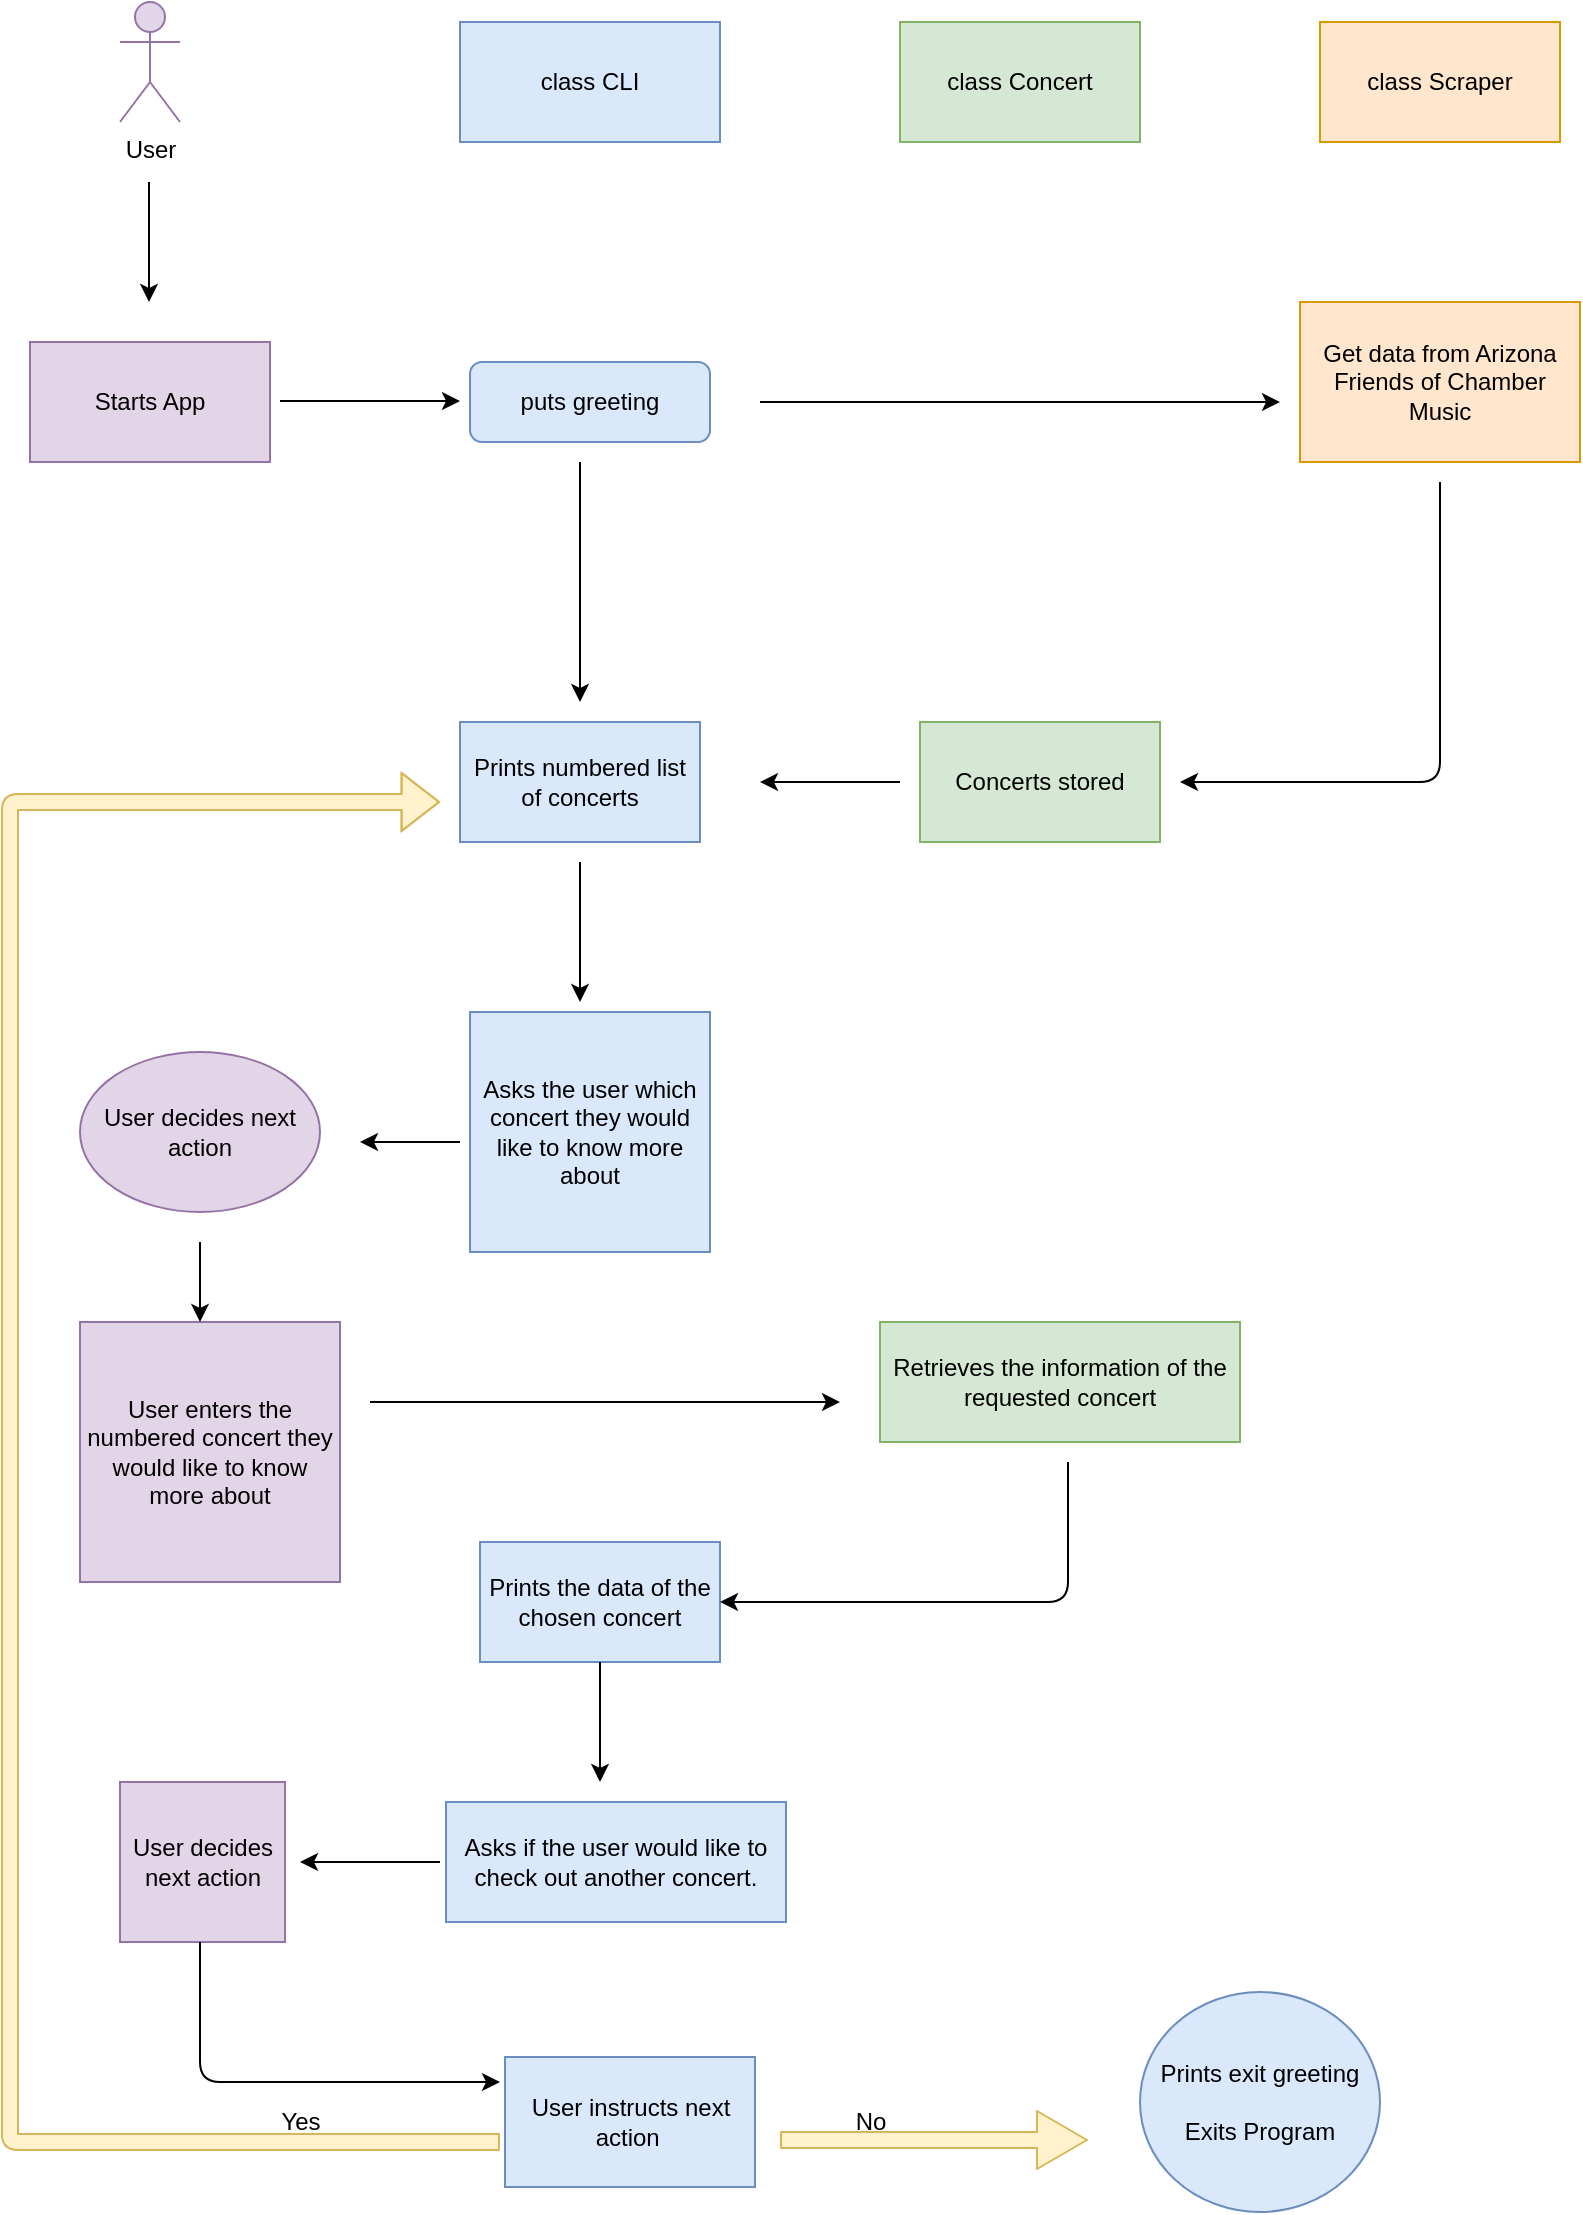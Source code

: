 <mxfile version="13.6.2" type="github">
  <diagram id="C5RBs43oDa-KdzZeNtuy" name="Page-1">
    <mxGraphModel dx="3479" dy="2221" grid="1" gridSize="10" guides="1" tooltips="1" connect="1" arrows="1" fold="1" page="1" pageScale="1" pageWidth="827" pageHeight="1169" math="0" shadow="0">
      <root>
        <mxCell id="WIyWlLk6GJQsqaUBKTNV-0" />
        <mxCell id="WIyWlLk6GJQsqaUBKTNV-1" parent="WIyWlLk6GJQsqaUBKTNV-0" />
        <mxCell id="WIyWlLk6GJQsqaUBKTNV-3" value="puts greeting" style="rounded=1;whiteSpace=wrap;html=1;fontSize=12;glass=0;strokeWidth=1;shadow=0;fillColor=#dae8fc;strokeColor=#6c8ebf;" parent="WIyWlLk6GJQsqaUBKTNV-1" vertex="1">
          <mxGeometry x="255" y="210" width="120" height="40" as="geometry" />
        </mxCell>
        <mxCell id="_4hE97vmqqmox0acdXbU-0" value="Starts App" style="rounded=0;whiteSpace=wrap;html=1;fillColor=#e1d5e7;strokeColor=#9673a6;" vertex="1" parent="WIyWlLk6GJQsqaUBKTNV-1">
          <mxGeometry x="35" y="200" width="120" height="60" as="geometry" />
        </mxCell>
        <mxCell id="_4hE97vmqqmox0acdXbU-1" value="User" style="shape=umlActor;verticalLabelPosition=bottom;verticalAlign=top;html=1;outlineConnect=0;fillColor=#e1d5e7;strokeColor=#9673a6;" vertex="1" parent="WIyWlLk6GJQsqaUBKTNV-1">
          <mxGeometry x="80" y="30" width="30" height="60" as="geometry" />
        </mxCell>
        <mxCell id="_4hE97vmqqmox0acdXbU-3" value="" style="endArrow=classic;html=1;" edge="1" parent="WIyWlLk6GJQsqaUBKTNV-1">
          <mxGeometry width="50" height="50" relative="1" as="geometry">
            <mxPoint x="94.5" y="120" as="sourcePoint" />
            <mxPoint x="94.5" y="180" as="targetPoint" />
          </mxGeometry>
        </mxCell>
        <mxCell id="_4hE97vmqqmox0acdXbU-4" value="class CLI" style="rounded=0;whiteSpace=wrap;html=1;fillColor=#dae8fc;strokeColor=#6c8ebf;" vertex="1" parent="WIyWlLk6GJQsqaUBKTNV-1">
          <mxGeometry x="250" y="40" width="130" height="60" as="geometry" />
        </mxCell>
        <mxCell id="_4hE97vmqqmox0acdXbU-5" value="" style="endArrow=classic;html=1;" edge="1" parent="WIyWlLk6GJQsqaUBKTNV-1">
          <mxGeometry width="50" height="50" relative="1" as="geometry">
            <mxPoint x="160" y="229.5" as="sourcePoint" />
            <mxPoint x="250" y="229.5" as="targetPoint" />
          </mxGeometry>
        </mxCell>
        <mxCell id="_4hE97vmqqmox0acdXbU-10" value="class Concert" style="rounded=0;whiteSpace=wrap;html=1;fillColor=#d5e8d4;strokeColor=#82b366;" vertex="1" parent="WIyWlLk6GJQsqaUBKTNV-1">
          <mxGeometry x="470" y="40" width="120" height="60" as="geometry" />
        </mxCell>
        <mxCell id="_4hE97vmqqmox0acdXbU-11" value="class Scraper" style="rounded=0;whiteSpace=wrap;html=1;fillColor=#ffe6cc;strokeColor=#d79b00;" vertex="1" parent="WIyWlLk6GJQsqaUBKTNV-1">
          <mxGeometry x="680" y="40" width="120" height="60" as="geometry" />
        </mxCell>
        <mxCell id="_4hE97vmqqmox0acdXbU-12" value="Get data from Arizona Friends of Chamber Music" style="rounded=0;whiteSpace=wrap;html=1;fillColor=#ffe6cc;strokeColor=#d79b00;" vertex="1" parent="WIyWlLk6GJQsqaUBKTNV-1">
          <mxGeometry x="670" y="180" width="140" height="80" as="geometry" />
        </mxCell>
        <mxCell id="_4hE97vmqqmox0acdXbU-13" value="" style="endArrow=classic;html=1;" edge="1" parent="WIyWlLk6GJQsqaUBKTNV-1">
          <mxGeometry width="50" height="50" relative="1" as="geometry">
            <mxPoint x="400" y="230" as="sourcePoint" />
            <mxPoint x="660" y="230" as="targetPoint" />
          </mxGeometry>
        </mxCell>
        <mxCell id="_4hE97vmqqmox0acdXbU-14" value="Concerts stored" style="rounded=0;whiteSpace=wrap;html=1;fillColor=#d5e8d4;strokeColor=#82b366;" vertex="1" parent="WIyWlLk6GJQsqaUBKTNV-1">
          <mxGeometry x="480" y="390" width="120" height="60" as="geometry" />
        </mxCell>
        <mxCell id="_4hE97vmqqmox0acdXbU-16" value="" style="endArrow=classic;html=1;" edge="1" parent="WIyWlLk6GJQsqaUBKTNV-1">
          <mxGeometry width="50" height="50" relative="1" as="geometry">
            <mxPoint x="740" y="270" as="sourcePoint" />
            <mxPoint x="610" y="420" as="targetPoint" />
            <Array as="points">
              <mxPoint x="740" y="420" />
            </Array>
          </mxGeometry>
        </mxCell>
        <mxCell id="_4hE97vmqqmox0acdXbU-17" value="Prints numbered list of concerts" style="rounded=0;whiteSpace=wrap;html=1;fillColor=#dae8fc;strokeColor=#6c8ebf;" vertex="1" parent="WIyWlLk6GJQsqaUBKTNV-1">
          <mxGeometry x="250" y="390" width="120" height="60" as="geometry" />
        </mxCell>
        <mxCell id="_4hE97vmqqmox0acdXbU-18" value="" style="endArrow=classic;html=1;" edge="1" parent="WIyWlLk6GJQsqaUBKTNV-1">
          <mxGeometry width="50" height="50" relative="1" as="geometry">
            <mxPoint x="470" y="420" as="sourcePoint" />
            <mxPoint x="400" y="420" as="targetPoint" />
          </mxGeometry>
        </mxCell>
        <mxCell id="_4hE97vmqqmox0acdXbU-19" value="Retrieves the information of the requested concert" style="rounded=0;whiteSpace=wrap;html=1;fillColor=#d5e8d4;strokeColor=#82b366;" vertex="1" parent="WIyWlLk6GJQsqaUBKTNV-1">
          <mxGeometry x="460" y="690" width="180" height="60" as="geometry" />
        </mxCell>
        <mxCell id="_4hE97vmqqmox0acdXbU-22" value="" style="endArrow=classic;html=1;" edge="1" parent="WIyWlLk6GJQsqaUBKTNV-1">
          <mxGeometry width="50" height="50" relative="1" as="geometry">
            <mxPoint x="310" y="260" as="sourcePoint" />
            <mxPoint x="310" y="380" as="targetPoint" />
          </mxGeometry>
        </mxCell>
        <mxCell id="_4hE97vmqqmox0acdXbU-23" value="Prints the data of the chosen concert" style="rounded=0;whiteSpace=wrap;html=1;fillColor=#dae8fc;strokeColor=#6c8ebf;" vertex="1" parent="WIyWlLk6GJQsqaUBKTNV-1">
          <mxGeometry x="260" y="800" width="120" height="60" as="geometry" />
        </mxCell>
        <mxCell id="_4hE97vmqqmox0acdXbU-27" value="" style="endArrow=classic;html=1;" edge="1" parent="WIyWlLk6GJQsqaUBKTNV-1">
          <mxGeometry width="50" height="50" relative="1" as="geometry">
            <mxPoint x="250" y="600" as="sourcePoint" />
            <mxPoint x="200" y="600" as="targetPoint" />
            <Array as="points">
              <mxPoint x="250" y="600" />
              <mxPoint x="230" y="600" />
              <mxPoint x="240" y="600" />
            </Array>
          </mxGeometry>
        </mxCell>
        <mxCell id="_4hE97vmqqmox0acdXbU-28" value="" style="endArrow=classic;html=1;" edge="1" parent="WIyWlLk6GJQsqaUBKTNV-1">
          <mxGeometry width="50" height="50" relative="1" as="geometry">
            <mxPoint x="310" y="460" as="sourcePoint" />
            <mxPoint x="310" y="530" as="targetPoint" />
          </mxGeometry>
        </mxCell>
        <mxCell id="_4hE97vmqqmox0acdXbU-30" value="" style="endArrow=classic;html=1;entryX=1;entryY=0.5;entryDx=0;entryDy=0;" edge="1" parent="WIyWlLk6GJQsqaUBKTNV-1" target="_4hE97vmqqmox0acdXbU-23">
          <mxGeometry width="50" height="50" relative="1" as="geometry">
            <mxPoint x="554" y="760" as="sourcePoint" />
            <mxPoint x="414" y="830" as="targetPoint" />
            <Array as="points">
              <mxPoint x="554" y="830" />
            </Array>
          </mxGeometry>
        </mxCell>
        <mxCell id="_4hE97vmqqmox0acdXbU-31" value="User decides next action" style="rounded=0;whiteSpace=wrap;html=1;fillColor=#e1d5e7;strokeColor=#9673a6;" vertex="1" parent="WIyWlLk6GJQsqaUBKTNV-1">
          <mxGeometry x="80" y="920" width="82.5" height="80" as="geometry" />
        </mxCell>
        <mxCell id="_4hE97vmqqmox0acdXbU-32" value="Asks if the user would like to check out another concert." style="rounded=0;whiteSpace=wrap;html=1;fillColor=#dae8fc;strokeColor=#6c8ebf;" vertex="1" parent="WIyWlLk6GJQsqaUBKTNV-1">
          <mxGeometry x="243" y="930" width="170" height="60" as="geometry" />
        </mxCell>
        <mxCell id="_4hE97vmqqmox0acdXbU-34" value="No" style="text;html=1;align=center;verticalAlign=middle;resizable=0;points=[];autosize=1;" vertex="1" parent="WIyWlLk6GJQsqaUBKTNV-1">
          <mxGeometry x="440" y="1080" width="30" height="20" as="geometry" />
        </mxCell>
        <mxCell id="_4hE97vmqqmox0acdXbU-35" value="Prints exit greeting &lt;br&gt;&lt;br&gt;Exits Program" style="ellipse;whiteSpace=wrap;html=1;fillColor=#dae8fc;strokeColor=#6c8ebf;" vertex="1" parent="WIyWlLk6GJQsqaUBKTNV-1">
          <mxGeometry x="590" y="1025" width="120" height="110" as="geometry" />
        </mxCell>
        <mxCell id="_4hE97vmqqmox0acdXbU-36" value="" style="shape=flexArrow;endArrow=classic;html=1;fillColor=#fff2cc;strokeColor=#d6b656;width=8;endSize=8;" edge="1" parent="WIyWlLk6GJQsqaUBKTNV-1">
          <mxGeometry width="50" height="50" relative="1" as="geometry">
            <mxPoint x="410" y="1099" as="sourcePoint" />
            <mxPoint x="564" y="1099" as="targetPoint" />
          </mxGeometry>
        </mxCell>
        <mxCell id="_4hE97vmqqmox0acdXbU-39" value="Yes" style="text;html=1;align=center;verticalAlign=middle;resizable=0;points=[];autosize=1;" vertex="1" parent="WIyWlLk6GJQsqaUBKTNV-1">
          <mxGeometry x="150" y="1080" width="40" height="20" as="geometry" />
        </mxCell>
        <mxCell id="_4hE97vmqqmox0acdXbU-41" value="&lt;span&gt;User enters the numbered concert they would like to know more about&lt;/span&gt;" style="whiteSpace=wrap;html=1;aspect=fixed;fillColor=#e1d5e7;strokeColor=#9673a6;" vertex="1" parent="WIyWlLk6GJQsqaUBKTNV-1">
          <mxGeometry x="60" y="690" width="130" height="130" as="geometry" />
        </mxCell>
        <mxCell id="_4hE97vmqqmox0acdXbU-42" value="&lt;span&gt;Asks the user which concert they would like to know more about&lt;/span&gt;" style="whiteSpace=wrap;html=1;aspect=fixed;fillColor=#dae8fc;strokeColor=#6c8ebf;" vertex="1" parent="WIyWlLk6GJQsqaUBKTNV-1">
          <mxGeometry x="255" y="535" width="120" height="120" as="geometry" />
        </mxCell>
        <mxCell id="_4hE97vmqqmox0acdXbU-43" value="User decides next action" style="ellipse;whiteSpace=wrap;html=1;fillColor=#e1d5e7;strokeColor=#9673a6;" vertex="1" parent="WIyWlLk6GJQsqaUBKTNV-1">
          <mxGeometry x="60" y="555" width="120" height="80" as="geometry" />
        </mxCell>
        <mxCell id="_4hE97vmqqmox0acdXbU-44" value="" style="endArrow=classic;html=1;" edge="1" parent="WIyWlLk6GJQsqaUBKTNV-1">
          <mxGeometry width="50" height="50" relative="1" as="geometry">
            <mxPoint x="120" y="650" as="sourcePoint" />
            <mxPoint x="120" y="690" as="targetPoint" />
          </mxGeometry>
        </mxCell>
        <mxCell id="_4hE97vmqqmox0acdXbU-45" value="" style="endArrow=classic;html=1;" edge="1" parent="WIyWlLk6GJQsqaUBKTNV-1">
          <mxGeometry width="50" height="50" relative="1" as="geometry">
            <mxPoint x="205" y="730" as="sourcePoint" />
            <mxPoint x="440" y="730" as="targetPoint" />
          </mxGeometry>
        </mxCell>
        <mxCell id="_4hE97vmqqmox0acdXbU-51" value="" style="endArrow=classic;html=1;" edge="1" parent="WIyWlLk6GJQsqaUBKTNV-1">
          <mxGeometry width="50" height="50" relative="1" as="geometry">
            <mxPoint x="240" y="960" as="sourcePoint" />
            <mxPoint x="170" y="960" as="targetPoint" />
            <Array as="points" />
          </mxGeometry>
        </mxCell>
        <mxCell id="_4hE97vmqqmox0acdXbU-54" value="" style="endArrow=classic;html=1;exitX=0.5;exitY=1;exitDx=0;exitDy=0;" edge="1" parent="WIyWlLk6GJQsqaUBKTNV-1" source="_4hE97vmqqmox0acdXbU-23">
          <mxGeometry width="50" height="50" relative="1" as="geometry">
            <mxPoint x="329" y="910" as="sourcePoint" />
            <mxPoint x="320" y="920" as="targetPoint" />
            <Array as="points" />
          </mxGeometry>
        </mxCell>
        <mxCell id="_4hE97vmqqmox0acdXbU-56" value="User instructs next action&amp;nbsp;" style="rounded=0;whiteSpace=wrap;html=1;fillColor=#dae8fc;strokeColor=#6c8ebf;" vertex="1" parent="WIyWlLk6GJQsqaUBKTNV-1">
          <mxGeometry x="272.5" y="1057.5" width="125" height="65" as="geometry" />
        </mxCell>
        <mxCell id="_4hE97vmqqmox0acdXbU-57" value="" style="endArrow=classic;html=1;" edge="1" parent="WIyWlLk6GJQsqaUBKTNV-1">
          <mxGeometry width="50" height="50" relative="1" as="geometry">
            <mxPoint x="120" y="1000" as="sourcePoint" />
            <mxPoint x="270" y="1070" as="targetPoint" />
            <Array as="points">
              <mxPoint x="120" y="1070" />
            </Array>
          </mxGeometry>
        </mxCell>
        <mxCell id="_4hE97vmqqmox0acdXbU-58" value="" style="shape=flexArrow;endArrow=classic;html=1;width=8;endSize=5.9;fillColor=#fff2cc;strokeColor=#d6b656;" edge="1" parent="WIyWlLk6GJQsqaUBKTNV-1">
          <mxGeometry width="50" height="50" relative="1" as="geometry">
            <mxPoint x="270" y="1100" as="sourcePoint" />
            <mxPoint x="240" y="430" as="targetPoint" />
            <Array as="points">
              <mxPoint x="25" y="1100" />
              <mxPoint x="25" y="430" />
            </Array>
          </mxGeometry>
        </mxCell>
      </root>
    </mxGraphModel>
  </diagram>
</mxfile>
